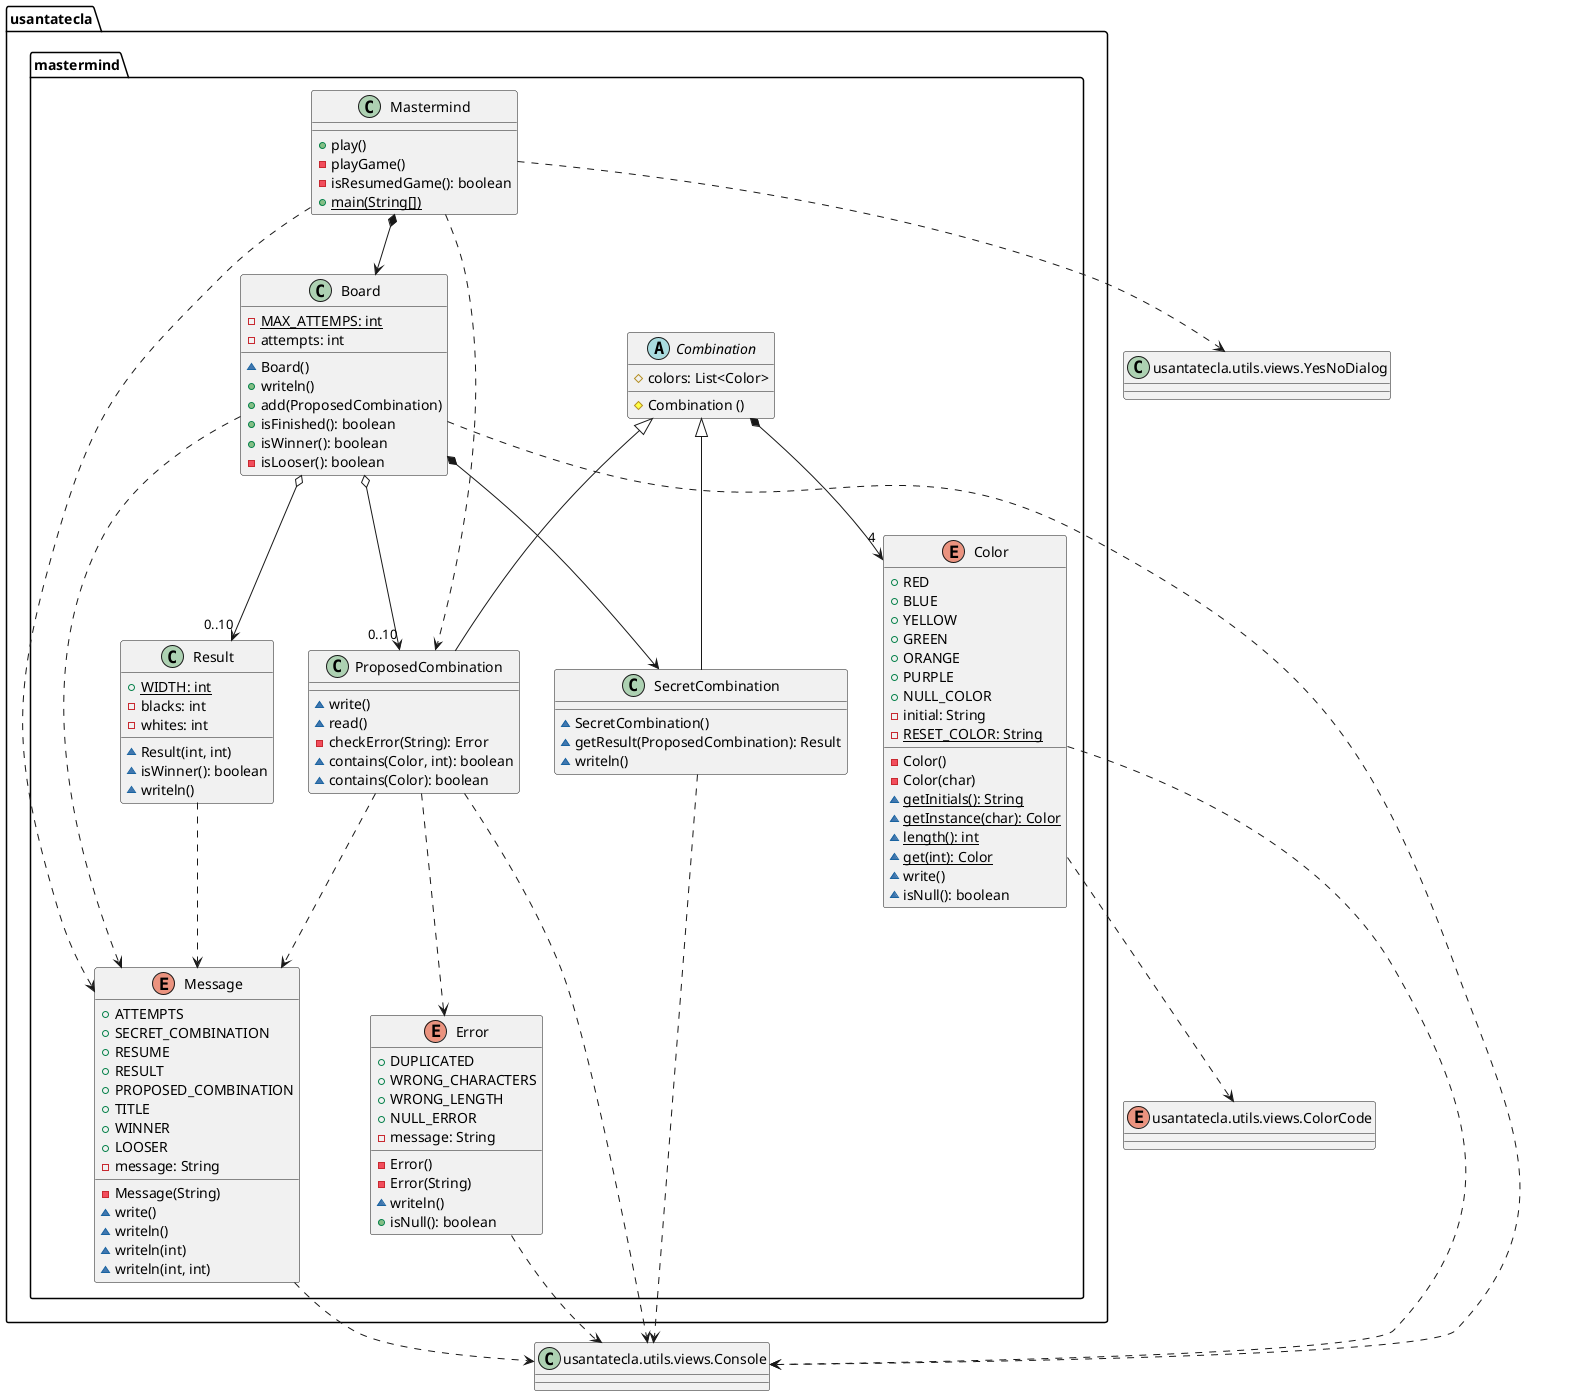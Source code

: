 @startuml mastermind
package usantatecla.mastermind {
class Mastermind {
	+ play()
	- playGame()
	- isResumedGame(): boolean 
	+ {static} main(String[])
}


class Board {
  - MAX_ATTEMPS: {static} int 
  - attempts: int 
  ~ Board()
  + writeln()
  + add(ProposedCombination)
  + isFinished(): boolean 
  + isWinner(): boolean 
  - isLooser(): boolean 
}

abstract class Combination {
	# colors: List<Color> 
	# Combination ()
}

class SecretCombination {
	~ SecretCombination()
	~ getResult(ProposedCombination): Result 
	~ writeln()
}

class ProposedCombination {
	~write()
	~read()
	- checkError(String): Error 
	~ contains(Color, int): boolean 
	~ contains(Color): boolean 
}

class Result{
	+ WIDTH: {static} int 
	- blacks: int 
	- whites: int 
	~ Result(int, int)
	~ isWinner(): boolean 
	~ writeln()
}

enum Color {
	+ RED
	+ BLUE
	+ YELLOW
	+ GREEN
	+ ORANGE
	+ PURPLE
	+ NULL_COLOR
	- initial: String 
	- RESET_COLOR: {static} String 
	- Color()
	- Color(char)
	~ {static} getInitials(): String 
	~ {static} getInstance(char): Color
	~ {static} length(): int 
	~ {static} get(int): Color 
	~ write()
	~ isNull(): boolean 
}

enum Error {
	+ DUPLICATED
	+ WRONG_CHARACTERS
	+ WRONG_LENGTH
	+ NULL_ERROR
	- message: String
	- Error()
	- Error(String)
	~ writeln()
	+ isNull(): boolean 
}

enum Message {
	+ ATTEMPTS
	+ SECRET_COMBINATION
	+ RESUME
	+ RESULT
	+ PROPOSED_COMBINATION
	+ TITLE
	+ WINNER
	+ LOOSER
	- message: String 
	- Message(String)
	~ write()
	~ writeln()
	~ writeln(int)
	~ writeln(int, int)
}



Mastermind *-down-> Board 
Mastermind .down.> ProposedCombination
Board *-down-> SecretCombination 
Board o-down-> "0..10" ProposedCombination 
Board o-down-> "0..10" Result 

Combination *-down-> "4" Color 
Combination <|-down- SecretCombination
Combination <|-down- ProposedCombination
ProposedCombination .down.> Error


Mastermind .down.> Message
Board .down.> Message
ProposedCombination .down.> Message
Result .down.> Message

}



class Console as "usantatecla.utils.views.Console" {


}

class YesNoDialog as "usantatecla.utils.views.YesNoDialog" {

}

enum ColorCode as "usantatecla.utils.views.ColorCode" {

}




Board .down.> Console
Color .down.> Console
Color .down.> ColorCode 
Error .down.> Console
Message .down.> Console
ProposedCombination .down.> Console
SecretCombination .down.> Console
Mastermind .down.> YesNoDialog
@enduml

@startuml usantatecla.utils

class BufferedReader as "java.io.BufferedReader"{}

enum usantatecla.utils.views.ColorCode{
+ RED
+ BLUE
+ YELLOW
+ GREEN
+ ORANGE
+ PURPLE
+ RESET_COLOR
- color: String
~ ColorCode(String)
+ getColor(): String
+ {static} getColorByIndex(int): String
}

class usantatecla.utils.views.Console{
- {static} console: Console
+ {static} getInstance(): Console
+ readString(String): String
+ readString(): String
+ readInt(String): int
+ readChar(String): char
+ writeln()
+ write(String)
+ writeln(String)
+ write(char)
- writeError(String)
}
usantatecla.utils.views.Console *-down-> BufferedReader

class  usantatecla.utils.views.YesNoDialog{
- {static} AFIRMATIVE: char
- {static} NEGATIVE: char
- {static} QUESTION: String
- {static} MESSAGE: String
+ YesNoDialog()
+ read(String): boolean
- {static} isAfirmative(char): boolean
- {static} isNegative(char): boolean
}
usantatecla.utils.views.YesNoDialog ..> usantatecla.utils.views.Console
@enduml
